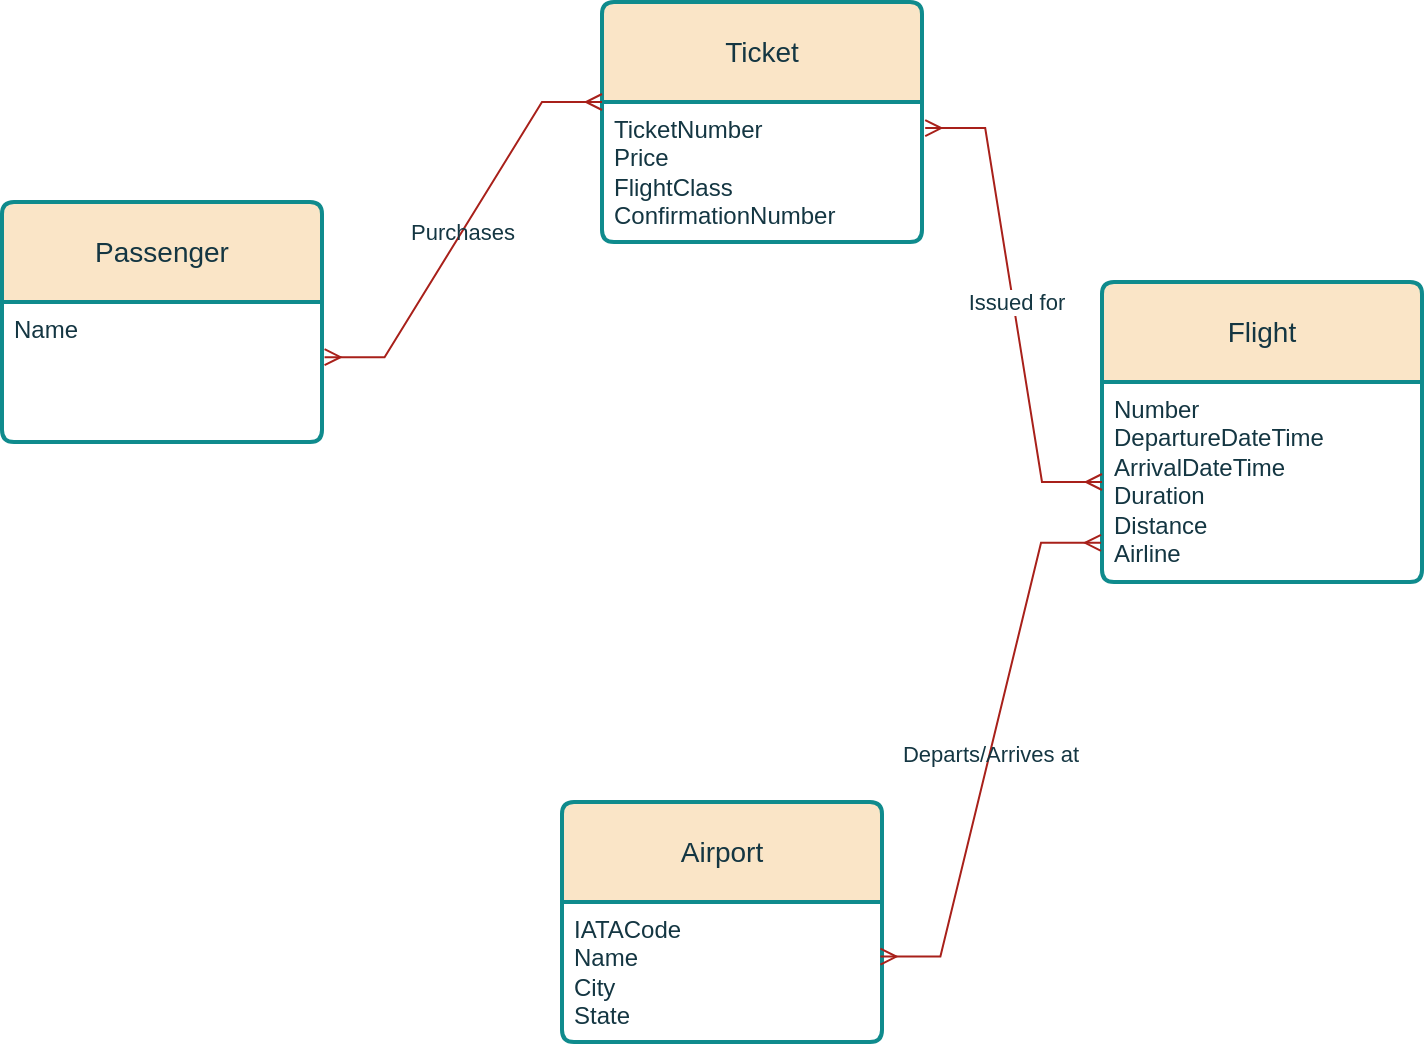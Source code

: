 <mxfile version="24.2.5" type="device">
  <diagram name="Page-1" id="jxns1yXB4eHGudP2FvbU">
    <mxGraphModel dx="1185" dy="683" grid="1" gridSize="10" guides="1" tooltips="1" connect="1" arrows="1" fold="1" page="1" pageScale="1" pageWidth="850" pageHeight="1100" math="0" shadow="0">
      <root>
        <mxCell id="0" />
        <mxCell id="1" parent="0" />
        <mxCell id="YsXmRf82h5PSVzWcbSN2-1" value="Ticket" style="swimlane;childLayout=stackLayout;horizontal=1;startSize=50;horizontalStack=0;rounded=1;fontSize=14;fontStyle=0;strokeWidth=2;resizeParent=0;resizeLast=1;shadow=0;dashed=0;align=center;arcSize=4;whiteSpace=wrap;html=1;labelBackgroundColor=none;fillColor=#FAE5C7;strokeColor=#0F8B8D;fontColor=#143642;" vertex="1" parent="1">
          <mxGeometry x="410" y="150" width="160" height="120" as="geometry" />
        </mxCell>
        <mxCell id="YsXmRf82h5PSVzWcbSN2-2" value="TicketNumber&lt;div&gt;Price&lt;/div&gt;&lt;div&gt;FlightClass&lt;/div&gt;&lt;div&gt;ConfirmationNumber&lt;/div&gt;" style="align=left;strokeColor=none;fillColor=none;spacingLeft=4;fontSize=12;verticalAlign=top;resizable=0;rotatable=0;part=1;html=1;labelBackgroundColor=none;fontColor=#143642;" vertex="1" parent="YsXmRf82h5PSVzWcbSN2-1">
          <mxGeometry y="50" width="160" height="70" as="geometry" />
        </mxCell>
        <mxCell id="YsXmRf82h5PSVzWcbSN2-3" value="Flight" style="swimlane;childLayout=stackLayout;horizontal=1;startSize=50;horizontalStack=0;rounded=1;fontSize=14;fontStyle=0;strokeWidth=2;resizeParent=0;resizeLast=1;shadow=0;dashed=0;align=center;arcSize=4;whiteSpace=wrap;html=1;labelBackgroundColor=none;fillColor=#FAE5C7;strokeColor=#0F8B8D;fontColor=#143642;" vertex="1" parent="1">
          <mxGeometry x="660" y="290" width="160" height="150" as="geometry" />
        </mxCell>
        <mxCell id="YsXmRf82h5PSVzWcbSN2-4" value="Number&lt;div&gt;DepartureDateTime&lt;/div&gt;&lt;div&gt;ArrivalDateTime&lt;/div&gt;&lt;div&gt;Duration&lt;/div&gt;&lt;div&gt;Distance&lt;/div&gt;&lt;div&gt;Airline&lt;/div&gt;" style="align=left;strokeColor=none;fillColor=none;spacingLeft=4;fontSize=12;verticalAlign=top;resizable=0;rotatable=0;part=1;html=1;labelBackgroundColor=none;fontColor=#143642;" vertex="1" parent="YsXmRf82h5PSVzWcbSN2-3">
          <mxGeometry y="50" width="160" height="100" as="geometry" />
        </mxCell>
        <mxCell id="YsXmRf82h5PSVzWcbSN2-5" value="Passenger" style="swimlane;childLayout=stackLayout;horizontal=1;startSize=50;horizontalStack=0;rounded=1;fontSize=14;fontStyle=0;strokeWidth=2;resizeParent=0;resizeLast=1;shadow=0;dashed=0;align=center;arcSize=4;whiteSpace=wrap;html=1;labelBackgroundColor=none;fillColor=#FAE5C7;strokeColor=#0F8B8D;fontColor=#143642;" vertex="1" parent="1">
          <mxGeometry x="110" y="250" width="160" height="120" as="geometry" />
        </mxCell>
        <mxCell id="YsXmRf82h5PSVzWcbSN2-6" value="Name" style="align=left;strokeColor=none;fillColor=none;spacingLeft=4;fontSize=12;verticalAlign=top;resizable=0;rotatable=0;part=1;html=1;labelBackgroundColor=none;fontColor=#143642;" vertex="1" parent="YsXmRf82h5PSVzWcbSN2-5">
          <mxGeometry y="50" width="160" height="70" as="geometry" />
        </mxCell>
        <mxCell id="YsXmRf82h5PSVzWcbSN2-7" value="" style="edgeStyle=entityRelationEdgeStyle;fontSize=12;html=1;endArrow=ERmany;startArrow=ERmany;rounded=0;exitX=1.008;exitY=0.394;exitDx=0;exitDy=0;exitPerimeter=0;labelBackgroundColor=none;strokeColor=#A8201A;fontColor=default;" edge="1" parent="1" source="YsXmRf82h5PSVzWcbSN2-6">
          <mxGeometry width="100" height="100" relative="1" as="geometry">
            <mxPoint x="310" y="450" as="sourcePoint" />
            <mxPoint x="410" y="200" as="targetPoint" />
            <Array as="points">
              <mxPoint x="310" y="420" />
              <mxPoint x="296.48" y="318.11" />
              <mxPoint x="340" y="345" />
              <mxPoint x="350" y="345" />
              <mxPoint x="296.48" y="308.11" />
            </Array>
          </mxGeometry>
        </mxCell>
        <mxCell id="YsXmRf82h5PSVzWcbSN2-10" value="Purchases" style="edgeLabel;html=1;align=center;verticalAlign=middle;resizable=0;points=[];labelBackgroundColor=none;fontColor=#143642;" vertex="1" connectable="0" parent="YsXmRf82h5PSVzWcbSN2-7">
          <mxGeometry x="-0.011" relative="1" as="geometry">
            <mxPoint as="offset" />
          </mxGeometry>
        </mxCell>
        <mxCell id="YsXmRf82h5PSVzWcbSN2-8" value="" style="edgeStyle=entityRelationEdgeStyle;fontSize=12;html=1;endArrow=ERmany;startArrow=ERmany;rounded=0;entryX=1.01;entryY=0.186;entryDx=0;entryDy=0;entryPerimeter=0;exitX=0;exitY=0.5;exitDx=0;exitDy=0;labelBackgroundColor=none;strokeColor=#A8201A;fontColor=default;" edge="1" parent="1" source="YsXmRf82h5PSVzWcbSN2-4" target="YsXmRf82h5PSVzWcbSN2-2">
          <mxGeometry width="100" height="100" relative="1" as="geometry">
            <mxPoint x="200" y="630" as="sourcePoint" />
            <mxPoint x="300" y="530" as="targetPoint" />
          </mxGeometry>
        </mxCell>
        <mxCell id="YsXmRf82h5PSVzWcbSN2-17" value="Issued for" style="edgeLabel;html=1;align=center;verticalAlign=middle;resizable=0;points=[];strokeColor=#0F8B8D;fontColor=#143642;fillColor=#FAE5C7;" vertex="1" connectable="0" parent="YsXmRf82h5PSVzWcbSN2-8">
          <mxGeometry x="0.017" y="-1" relative="1" as="geometry">
            <mxPoint as="offset" />
          </mxGeometry>
        </mxCell>
        <mxCell id="YsXmRf82h5PSVzWcbSN2-12" value="Airport" style="swimlane;childLayout=stackLayout;horizontal=1;startSize=50;horizontalStack=0;rounded=1;fontSize=14;fontStyle=0;strokeWidth=2;resizeParent=0;resizeLast=1;shadow=0;dashed=0;align=center;arcSize=4;whiteSpace=wrap;html=1;labelBackgroundColor=none;fillColor=#FAE5C7;strokeColor=#0F8B8D;fontColor=#143642;" vertex="1" parent="1">
          <mxGeometry x="390" y="550" width="160" height="120" as="geometry" />
        </mxCell>
        <mxCell id="YsXmRf82h5PSVzWcbSN2-13" value="IATACode&lt;div&gt;Name&lt;/div&gt;&lt;div&gt;City&lt;br&gt;State&lt;/div&gt;" style="align=left;strokeColor=none;fillColor=none;spacingLeft=4;fontSize=12;verticalAlign=top;resizable=0;rotatable=0;part=1;html=1;labelBackgroundColor=none;fontColor=#143642;" vertex="1" parent="YsXmRf82h5PSVzWcbSN2-12">
          <mxGeometry y="50" width="160" height="70" as="geometry" />
        </mxCell>
        <mxCell id="YsXmRf82h5PSVzWcbSN2-15" value="" style="edgeStyle=entityRelationEdgeStyle;fontSize=12;html=1;endArrow=ERmany;startArrow=ERmany;rounded=0;entryX=-0.003;entryY=0.804;entryDx=0;entryDy=0;exitX=0.995;exitY=0.39;exitDx=0;exitDy=0;exitPerimeter=0;labelBackgroundColor=none;strokeColor=#A8201A;fontColor=default;entryPerimeter=0;" edge="1" parent="1" source="YsXmRf82h5PSVzWcbSN2-13" target="YsXmRf82h5PSVzWcbSN2-4">
          <mxGeometry width="100" height="100" relative="1" as="geometry">
            <mxPoint x="290" y="500" as="sourcePoint" />
            <mxPoint x="390" y="400" as="targetPoint" />
          </mxGeometry>
        </mxCell>
        <mxCell id="YsXmRf82h5PSVzWcbSN2-16" value="Departs/Arrives at" style="edgeLabel;html=1;align=center;verticalAlign=middle;resizable=0;points=[];labelBackgroundColor=none;fontColor=#143642;" vertex="1" connectable="0" parent="YsXmRf82h5PSVzWcbSN2-15">
          <mxGeometry x="-0.016" relative="1" as="geometry">
            <mxPoint as="offset" />
          </mxGeometry>
        </mxCell>
      </root>
    </mxGraphModel>
  </diagram>
</mxfile>
